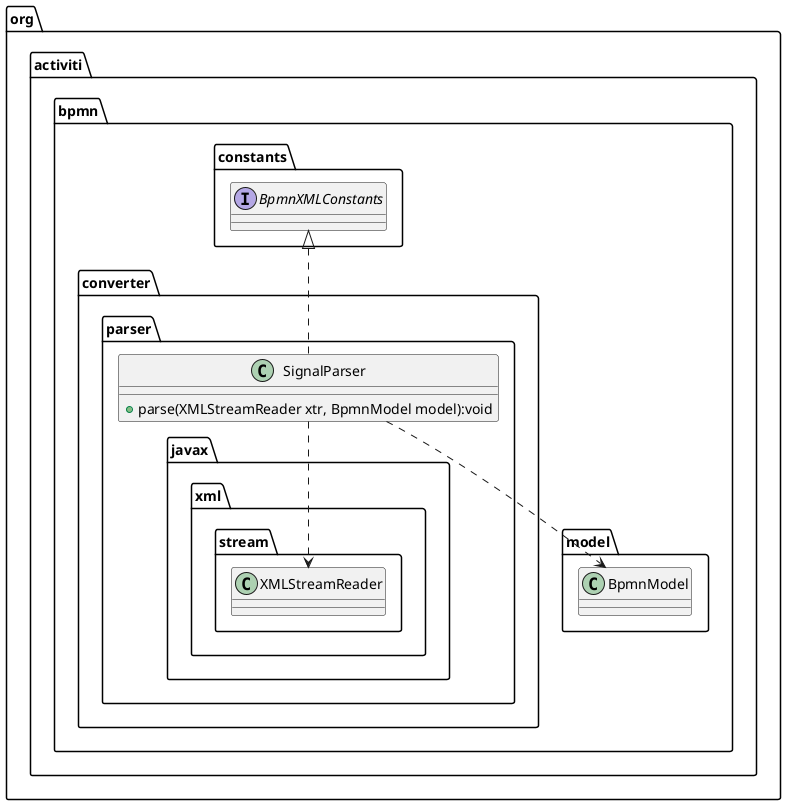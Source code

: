 @startuml
hide @unlinked
package "org.activiti.bpmn.converter.parser" {
class SignalParser implements org.activiti.bpmn.constants.BpmnXMLConstants {
    + parse(XMLStreamReader xtr, BpmnModel model):void
}
SignalParser ..> javax.xml.stream.XMLStreamReader
SignalParser ..> org.activiti.bpmn.model.BpmnModel
}

@enduml